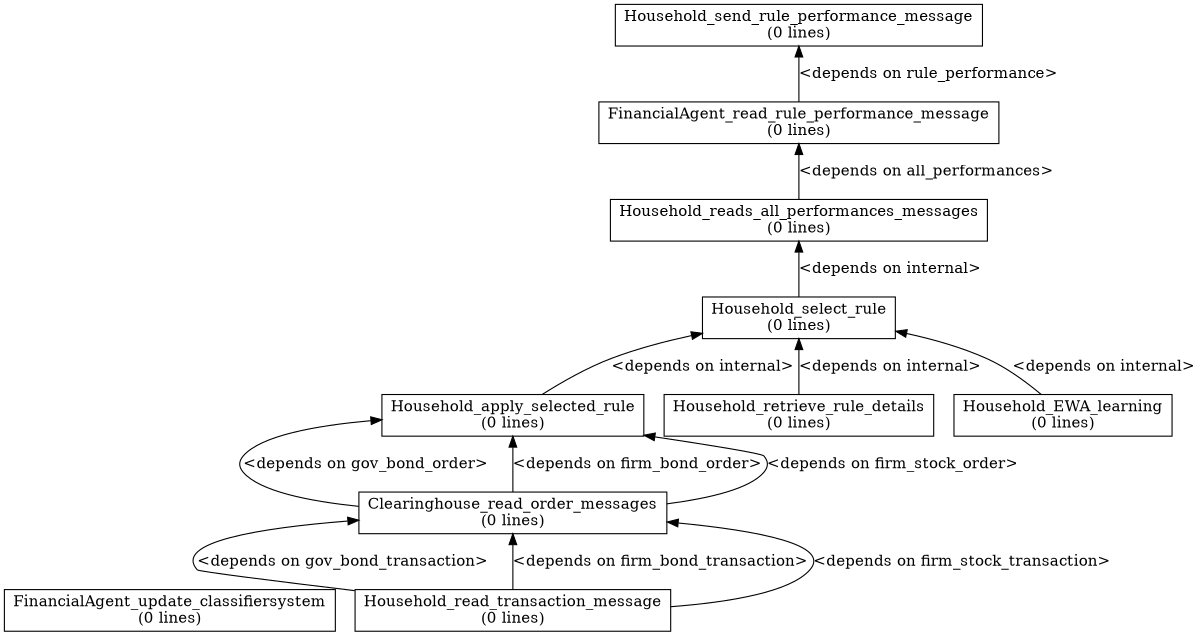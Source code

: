 digraph dependency_graph {
	rankdir=BT;
	size="8,5;"
	node [shape = rect];
	
	/* Functions */
	FinancialAgent_update_classifiersystem[height = 0.000000, label = "FinancialAgent_update_classifiersystem\n(0 lines)"]
	FinancialAgent_read_rule_performance_message[height = 0.000000, label = "FinancialAgent_read_rule_performance_message\n(0 lines)"]
	Clearinghouse_read_order_messages[height = 0.000000, label = "Clearinghouse_read_order_messages\n(0 lines)"]
	Household_read_transaction_message[height = 0.000000, label = "Household_read_transaction_message\n(0 lines)"]
	Household_apply_selected_rule[height = 0.000000, label = "Household_apply_selected_rule\n(0 lines)"]
	Household_retrieve_rule_details[height = 0.000000, label = "Household_retrieve_rule_details\n(0 lines)"]
	Household_EWA_learning[height = 0.000000, label = "Household_EWA_learning\n(0 lines)"]
	Household_select_rule[height = 0.000000, label = "Household_select_rule\n(0 lines)"]
	Household_reads_all_performances_messages[height = 0.000000, label = "Household_reads_all_performances_messages\n(0 lines)"]
	Household_send_rule_performance_message[height = 0.000000, label = "Household_send_rule_performance_message\n(0 lines)"]
	
	/* Dependencies */
	FinancialAgent_read_rule_performance_message -> Household_send_rule_performance_message [ label = "<depends on rule_performance>" ];
	Clearinghouse_read_order_messages -> Household_apply_selected_rule [ label = "<depends on gov_bond_order>" ];
	Clearinghouse_read_order_messages -> Household_apply_selected_rule [ label = "<depends on firm_bond_order>" ];
	Clearinghouse_read_order_messages -> Household_apply_selected_rule [ label = "<depends on firm_stock_order>" ];
	Household_read_transaction_message -> Clearinghouse_read_order_messages [ label = "<depends on gov_bond_transaction>" ];
	Household_read_transaction_message -> Clearinghouse_read_order_messages [ label = "<depends on firm_bond_transaction>" ];
	Household_read_transaction_message -> Clearinghouse_read_order_messages [ label = "<depends on firm_stock_transaction>" ];
	Household_apply_selected_rule -> Household_select_rule [ label = "<depends on internal>" ];
	Household_retrieve_rule_details -> Household_select_rule [ label = "<depends on internal>" ];
	Household_EWA_learning -> Household_select_rule [ label = "<depends on internal>" ];
	Household_select_rule -> Household_reads_all_performances_messages [ label = "<depends on internal>" ];
	Household_reads_all_performances_messages -> FinancialAgent_read_rule_performance_message [ label = "<depends on all_performances>" ];
}